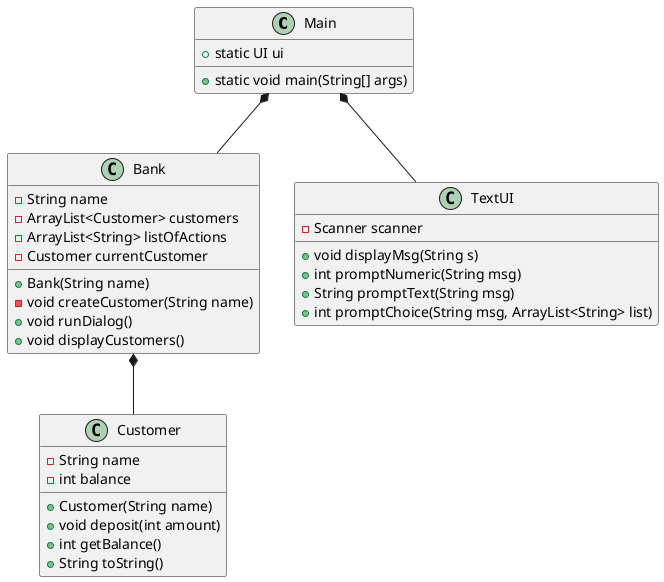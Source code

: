 @startuml
class Main{
+ static UI ui
+ static void main(String[] args)
}


class Bank{
 - String name
 - ArrayList<Customer> customers
 - ArrayList<String> listOfActions
 - Customer currentCustomer
 + Bank(String name)
 - void createCustomer(String name)
 + void runDialog()
 + void displayCustomers()
}

class Customer{
- String name
- int balance
+ Customer(String name)
+ void deposit(int amount)
+ int getBalance()
+ String toString()
}

class TextUI{
- Scanner scanner
+ void displayMsg(String s)
+ int promptNumeric(String msg)
+ String promptText(String msg)
+ int promptChoice(String msg, ArrayList<String> list)
}

Main *-- TextUI
Main *-- Bank
Bank *-- Customer

@enduml